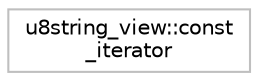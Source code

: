 digraph "Graphical Class Hierarchy"
{
 // LATEX_PDF_SIZE
  edge [fontname="Helvetica",fontsize="10",labelfontname="Helvetica",labelfontsize="10"];
  node [fontname="Helvetica",fontsize="10",shape=record];
  rankdir="LR";
  Node0 [label="u8string_view::const\l_iterator",height=0.2,width=0.4,color="grey75", fillcolor="white", style="filled",tooltip="STL iterator class."];
}
